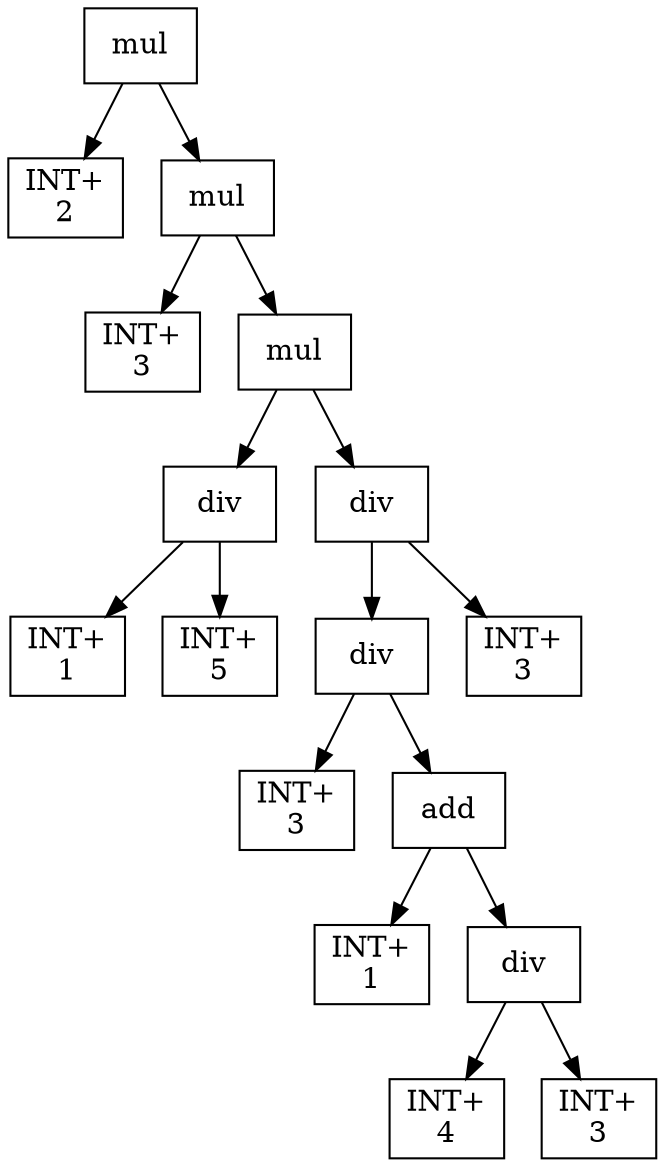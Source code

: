 digraph expr {
  node [shape=box];
  n1 [label="mul"];
  n2 [label="INT+\n2"];
  n3 [label="mul"];
  n4 [label="INT+\n3"];
  n5 [label="mul"];
  n6 [label="div"];
  n7 [label="INT+\n1"];
  n8 [label="INT+\n5"];
  n6 -> n7;
  n6 -> n8;
  n9 [label="div"];
  n10 [label="div"];
  n11 [label="INT+\n3"];
  n12 [label="add"];
  n13 [label="INT+\n1"];
  n14 [label="div"];
  n15 [label="INT+\n4"];
  n16 [label="INT+\n3"];
  n14 -> n15;
  n14 -> n16;
  n12 -> n13;
  n12 -> n14;
  n10 -> n11;
  n10 -> n12;
  n17 [label="INT+\n3"];
  n9 -> n10;
  n9 -> n17;
  n5 -> n6;
  n5 -> n9;
  n3 -> n4;
  n3 -> n5;
  n1 -> n2;
  n1 -> n3;
}